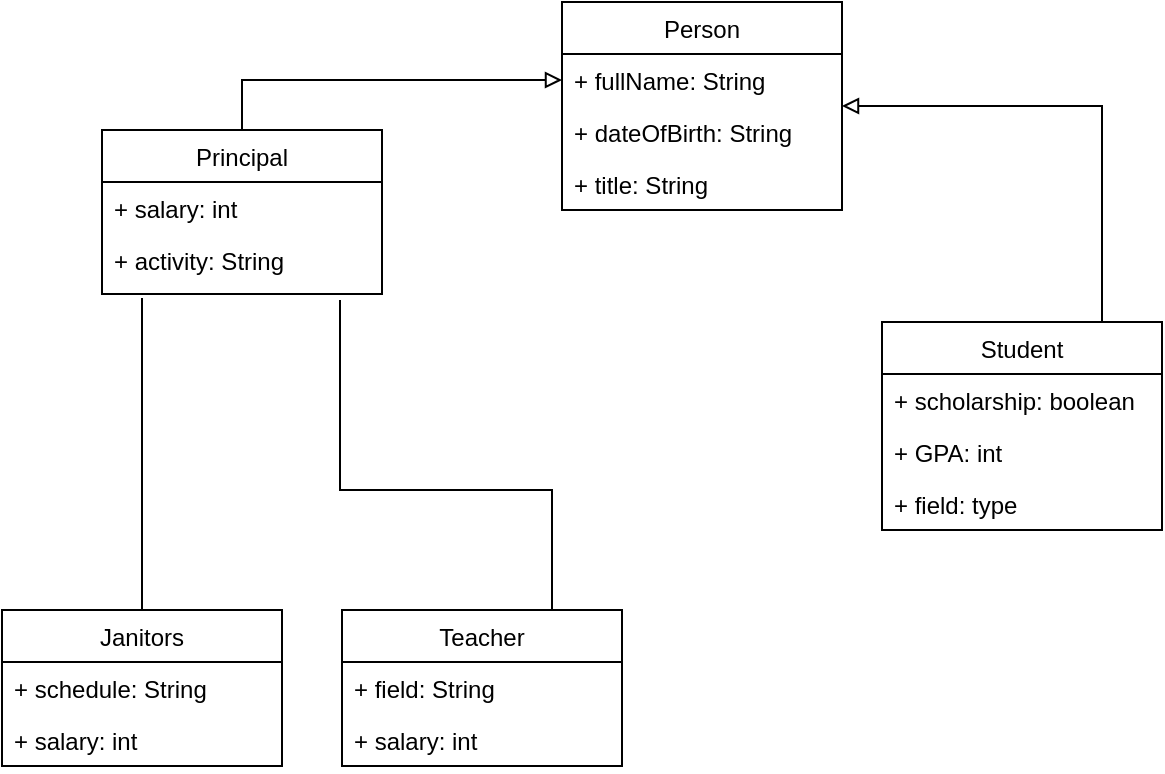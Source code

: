 <mxfile version="14.9.1" type="github">
  <diagram id="-rNBAsy77ClEbD6ODzVn" name="Page-1">
    <mxGraphModel dx="1406" dy="576" grid="1" gridSize="10" guides="1" tooltips="1" connect="1" arrows="1" fold="1" page="1" pageScale="1" pageWidth="850" pageHeight="1100" math="0" shadow="0">
      <root>
        <mxCell id="0" />
        <mxCell id="1" parent="0" />
        <mxCell id="0MdMD2CFPYfYI7Gz4Qaa-21" value="" style="edgeStyle=orthogonalEdgeStyle;rounded=0;orthogonalLoop=1;jettySize=auto;html=1;endArrow=block;endFill=0;entryX=0;entryY=0.5;entryDx=0;entryDy=0;exitX=0.5;exitY=0;exitDx=0;exitDy=0;" edge="1" parent="1" source="0MdMD2CFPYfYI7Gz4Qaa-27" target="0MdMD2CFPYfYI7Gz4Qaa-24">
          <mxGeometry relative="1" as="geometry">
            <mxPoint x="200" y="220" as="sourcePoint" />
            <mxPoint x="330" y="69" as="targetPoint" />
            <Array as="points">
              <mxPoint x="200" y="155" />
            </Array>
          </mxGeometry>
        </mxCell>
        <mxCell id="0MdMD2CFPYfYI7Gz4Qaa-23" value="Person" style="swimlane;fontStyle=0;childLayout=stackLayout;horizontal=1;startSize=26;fillColor=none;horizontalStack=0;resizeParent=1;resizeParentMax=0;resizeLast=0;collapsible=1;marginBottom=0;" vertex="1" parent="1">
          <mxGeometry x="360" y="116" width="140" height="104" as="geometry" />
        </mxCell>
        <mxCell id="0MdMD2CFPYfYI7Gz4Qaa-24" value="+ fullName: String" style="text;strokeColor=none;fillColor=none;align=left;verticalAlign=top;spacingLeft=4;spacingRight=4;overflow=hidden;rotatable=0;points=[[0,0.5],[1,0.5]];portConstraint=eastwest;" vertex="1" parent="0MdMD2CFPYfYI7Gz4Qaa-23">
          <mxGeometry y="26" width="140" height="26" as="geometry" />
        </mxCell>
        <mxCell id="0MdMD2CFPYfYI7Gz4Qaa-25" value="+ dateOfBirth: String" style="text;strokeColor=none;fillColor=none;align=left;verticalAlign=top;spacingLeft=4;spacingRight=4;overflow=hidden;rotatable=0;points=[[0,0.5],[1,0.5]];portConstraint=eastwest;" vertex="1" parent="0MdMD2CFPYfYI7Gz4Qaa-23">
          <mxGeometry y="52" width="140" height="26" as="geometry" />
        </mxCell>
        <mxCell id="0MdMD2CFPYfYI7Gz4Qaa-26" value="+ title: String" style="text;strokeColor=none;fillColor=none;align=left;verticalAlign=top;spacingLeft=4;spacingRight=4;overflow=hidden;rotatable=0;points=[[0,0.5],[1,0.5]];portConstraint=eastwest;" vertex="1" parent="0MdMD2CFPYfYI7Gz4Qaa-23">
          <mxGeometry y="78" width="140" height="26" as="geometry" />
        </mxCell>
        <mxCell id="0MdMD2CFPYfYI7Gz4Qaa-27" value="Principal" style="swimlane;fontStyle=0;childLayout=stackLayout;horizontal=1;startSize=26;fillColor=none;horizontalStack=0;resizeParent=1;resizeParentMax=0;resizeLast=0;collapsible=1;marginBottom=0;" vertex="1" parent="1">
          <mxGeometry x="130" y="180" width="140" height="82" as="geometry">
            <mxRectangle x="130" y="220" width="80" height="26" as="alternateBounds" />
          </mxGeometry>
        </mxCell>
        <mxCell id="0MdMD2CFPYfYI7Gz4Qaa-59" value="+ salary: int" style="text;strokeColor=none;fillColor=none;align=left;verticalAlign=top;spacingLeft=4;spacingRight=4;overflow=hidden;rotatable=0;points=[[0,0.5],[1,0.5]];portConstraint=eastwest;" vertex="1" parent="0MdMD2CFPYfYI7Gz4Qaa-27">
          <mxGeometry y="26" width="140" height="26" as="geometry" />
        </mxCell>
        <mxCell id="0MdMD2CFPYfYI7Gz4Qaa-28" value="+ activity: String&#xa;" style="text;strokeColor=none;fillColor=none;align=left;verticalAlign=top;spacingLeft=4;spacingRight=4;overflow=hidden;rotatable=0;points=[[0,0.5],[1,0.5]];portConstraint=eastwest;" vertex="1" parent="0MdMD2CFPYfYI7Gz4Qaa-27">
          <mxGeometry y="52" width="140" height="30" as="geometry" />
        </mxCell>
        <mxCell id="0MdMD2CFPYfYI7Gz4Qaa-53" style="edgeStyle=orthogonalEdgeStyle;rounded=0;orthogonalLoop=1;jettySize=auto;html=1;exitX=0.75;exitY=0;exitDx=0;exitDy=0;entryX=0.85;entryY=1.1;entryDx=0;entryDy=0;endArrow=none;endFill=0;entryPerimeter=0;" edge="1" parent="1" source="0MdMD2CFPYfYI7Gz4Qaa-43" target="0MdMD2CFPYfYI7Gz4Qaa-28">
          <mxGeometry relative="1" as="geometry">
            <Array as="points">
              <mxPoint x="355" y="360" />
              <mxPoint x="249" y="360" />
            </Array>
          </mxGeometry>
        </mxCell>
        <mxCell id="0MdMD2CFPYfYI7Gz4Qaa-43" value="Teacher" style="swimlane;fontStyle=0;childLayout=stackLayout;horizontal=1;startSize=26;fillColor=none;horizontalStack=0;resizeParent=1;resizeParentMax=0;resizeLast=0;collapsible=1;marginBottom=0;" vertex="1" parent="1">
          <mxGeometry x="250" y="420" width="140" height="78" as="geometry" />
        </mxCell>
        <mxCell id="0MdMD2CFPYfYI7Gz4Qaa-44" value="+ field: String" style="text;strokeColor=none;fillColor=none;align=left;verticalAlign=top;spacingLeft=4;spacingRight=4;overflow=hidden;rotatable=0;points=[[0,0.5],[1,0.5]];portConstraint=eastwest;" vertex="1" parent="0MdMD2CFPYfYI7Gz4Qaa-43">
          <mxGeometry y="26" width="140" height="26" as="geometry" />
        </mxCell>
        <mxCell id="0MdMD2CFPYfYI7Gz4Qaa-45" value="+ salary: int" style="text;strokeColor=none;fillColor=none;align=left;verticalAlign=top;spacingLeft=4;spacingRight=4;overflow=hidden;rotatable=0;points=[[0,0.5],[1,0.5]];portConstraint=eastwest;" vertex="1" parent="0MdMD2CFPYfYI7Gz4Qaa-43">
          <mxGeometry y="52" width="140" height="26" as="geometry" />
        </mxCell>
        <mxCell id="0MdMD2CFPYfYI7Gz4Qaa-52" style="edgeStyle=orthogonalEdgeStyle;rounded=0;orthogonalLoop=1;jettySize=auto;html=1;entryX=1;entryY=0.5;entryDx=0;entryDy=0;endArrow=block;endFill=0;" edge="1" parent="1" source="0MdMD2CFPYfYI7Gz4Qaa-47" target="0MdMD2CFPYfYI7Gz4Qaa-23">
          <mxGeometry relative="1" as="geometry">
            <Array as="points">
              <mxPoint x="630" y="168" />
            </Array>
          </mxGeometry>
        </mxCell>
        <mxCell id="0MdMD2CFPYfYI7Gz4Qaa-47" value="Student" style="swimlane;fontStyle=0;childLayout=stackLayout;horizontal=1;startSize=26;fillColor=none;horizontalStack=0;resizeParent=1;resizeParentMax=0;resizeLast=0;collapsible=1;marginBottom=0;" vertex="1" parent="1">
          <mxGeometry x="520" y="276" width="140" height="104" as="geometry" />
        </mxCell>
        <mxCell id="0MdMD2CFPYfYI7Gz4Qaa-48" value="+ scholarship: boolean" style="text;strokeColor=none;fillColor=none;align=left;verticalAlign=top;spacingLeft=4;spacingRight=4;overflow=hidden;rotatable=0;points=[[0,0.5],[1,0.5]];portConstraint=eastwest;" vertex="1" parent="0MdMD2CFPYfYI7Gz4Qaa-47">
          <mxGeometry y="26" width="140" height="26" as="geometry" />
        </mxCell>
        <mxCell id="0MdMD2CFPYfYI7Gz4Qaa-49" value="+ GPA: int" style="text;strokeColor=none;fillColor=none;align=left;verticalAlign=top;spacingLeft=4;spacingRight=4;overflow=hidden;rotatable=0;points=[[0,0.5],[1,0.5]];portConstraint=eastwest;" vertex="1" parent="0MdMD2CFPYfYI7Gz4Qaa-47">
          <mxGeometry y="52" width="140" height="26" as="geometry" />
        </mxCell>
        <mxCell id="0MdMD2CFPYfYI7Gz4Qaa-50" value="+ field: type" style="text;strokeColor=none;fillColor=none;align=left;verticalAlign=top;spacingLeft=4;spacingRight=4;overflow=hidden;rotatable=0;points=[[0,0.5],[1,0.5]];portConstraint=eastwest;" vertex="1" parent="0MdMD2CFPYfYI7Gz4Qaa-47">
          <mxGeometry y="78" width="140" height="26" as="geometry" />
        </mxCell>
        <mxCell id="0MdMD2CFPYfYI7Gz4Qaa-58" style="edgeStyle=orthogonalEdgeStyle;rounded=0;orthogonalLoop=1;jettySize=auto;html=1;endArrow=none;endFill=0;" edge="1" parent="1" source="0MdMD2CFPYfYI7Gz4Qaa-54">
          <mxGeometry relative="1" as="geometry">
            <mxPoint x="150" y="264" as="targetPoint" />
            <Array as="points">
              <mxPoint x="150" y="380" />
              <mxPoint x="150" y="380" />
            </Array>
          </mxGeometry>
        </mxCell>
        <mxCell id="0MdMD2CFPYfYI7Gz4Qaa-54" value="Janitors" style="swimlane;fontStyle=0;childLayout=stackLayout;horizontal=1;startSize=26;fillColor=none;horizontalStack=0;resizeParent=1;resizeParentMax=0;resizeLast=0;collapsible=1;marginBottom=0;" vertex="1" parent="1">
          <mxGeometry x="80" y="420" width="140" height="78" as="geometry" />
        </mxCell>
        <mxCell id="0MdMD2CFPYfYI7Gz4Qaa-55" value="+ schedule: String" style="text;strokeColor=none;fillColor=none;align=left;verticalAlign=top;spacingLeft=4;spacingRight=4;overflow=hidden;rotatable=0;points=[[0,0.5],[1,0.5]];portConstraint=eastwest;" vertex="1" parent="0MdMD2CFPYfYI7Gz4Qaa-54">
          <mxGeometry y="26" width="140" height="26" as="geometry" />
        </mxCell>
        <mxCell id="0MdMD2CFPYfYI7Gz4Qaa-56" value="+ salary: int" style="text;strokeColor=none;fillColor=none;align=left;verticalAlign=top;spacingLeft=4;spacingRight=4;overflow=hidden;rotatable=0;points=[[0,0.5],[1,0.5]];portConstraint=eastwest;" vertex="1" parent="0MdMD2CFPYfYI7Gz4Qaa-54">
          <mxGeometry y="52" width="140" height="26" as="geometry" />
        </mxCell>
      </root>
    </mxGraphModel>
  </diagram>
</mxfile>
